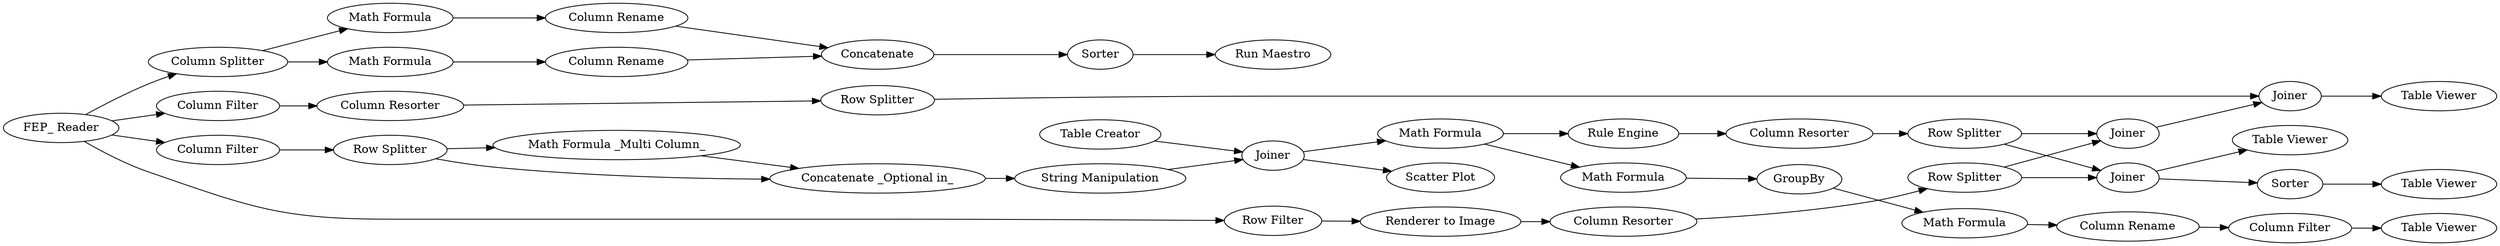 digraph {
	"857347076774199604_15325" [label="Column Splitter"]
	"857347076774199604_15329" [label="Math Formula"]
	"4536531704077336399_15316" [label="Row Splitter"]
	"4536531704077336399_15265" [label="Rule Engine"]
	"4536531704077336399_15291" [label="Table Viewer"]
	"857347076774199604_15327" [label=Concatenate]
	"4536531704077336399_15263" [label="FEP_ Reader"]
	"4536531704077336399_15298" [label="Renderer to Image"]
	"4536531704077336399_15312" [label=Joiner]
	"4536531704077336399_15289" [label="Row Splitter"]
	"4536531704077336399_15302" [label=Joiner]
	"4536531704077336399_15314" [label="Column Filter"]
	"4536531704077336399_15273" [label="String Manipulation"]
	"857347076774199604_15321" [label="Column Rename"]
	"4536531704077336399_15307" [label="Math Formula"]
	"857347076774199604_15328" [label="Math Formula"]
	"4536531704077336399_15270" [label="Row Splitter"]
	"857347076774199604_15330" [label=Sorter]
	"4536531704077336399_15269" [label="Table Creator"]
	"4536531704077336399_15266" [label="Math Formula"]
	"4536531704077336399_15287" [label="Row Splitter"]
	"4536531704077336399_15303" [label=Joiner]
	"4536531704077336399_15320" [label="Run Maestro"]
	"4536531704077336399_15292" [label="Column Resorter"]
	"4536531704077336399_15306" [label="Column Filter"]
	"4536531704077336399_15315" [label="Table Viewer"]
	"4536531704077336399_15294" [label="Table Viewer"]
	"857347076774199604_15326" [label="Column Rename"]
	"4536531704077336399_15324" [label="Scatter Plot"]
	"4536531704077336399_15319" [label="Column Resorter"]
	"4536531704077336399_15310" [label=GroupBy]
	"4536531704077336399_15299" [label="Column Resorter"]
	"4536531704077336399_15281" [label="Column Filter"]
	"4536531704077336399_15276" [label="Row Filter"]
	"4536531704077336399_15267" [label="Math Formula _Multi Column_"]
	"4536531704077336399_15268" [label="Concatenate _Optional in_"]
	"4536531704077336399_15293" [label="Table Viewer"]
	"4536531704077336399_15313" [label="Column Rename"]
	"4536531704077336399_15290" [label=Sorter]
	"4536531704077336399_15272" [label=Joiner]
	"4536531704077336399_15311" [label="Math Formula"]
	"4536531704077336399_15269" -> "4536531704077336399_15272"
	"4536531704077336399_15287" -> "4536531704077336399_15302"
	"4536531704077336399_15289" -> "4536531704077336399_15303"
	"4536531704077336399_15263" -> "4536531704077336399_15276"
	"4536531704077336399_15307" -> "4536531704077336399_15310"
	"4536531704077336399_15267" -> "4536531704077336399_15268"
	"857347076774199604_15328" -> "857347076774199604_15321"
	"857347076774199604_15330" -> "4536531704077336399_15320"
	"4536531704077336399_15303" -> "4536531704077336399_15290"
	"4536531704077336399_15313" -> "4536531704077336399_15314"
	"4536531704077336399_15270" -> "4536531704077336399_15267"
	"857347076774199604_15325" -> "857347076774199604_15328"
	"4536531704077336399_15292" -> "4536531704077336399_15289"
	"4536531704077336399_15290" -> "4536531704077336399_15291"
	"857347076774199604_15326" -> "857347076774199604_15327"
	"4536531704077336399_15289" -> "4536531704077336399_15302"
	"4536531704077336399_15263" -> "857347076774199604_15325"
	"4536531704077336399_15310" -> "4536531704077336399_15311"
	"857347076774199604_15327" -> "857347076774199604_15330"
	"4536531704077336399_15314" -> "4536531704077336399_15315"
	"4536531704077336399_15266" -> "4536531704077336399_15307"
	"4536531704077336399_15311" -> "4536531704077336399_15313"
	"857347076774199604_15321" -> "857347076774199604_15327"
	"4536531704077336399_15270" -> "4536531704077336399_15268"
	"857347076774199604_15329" -> "857347076774199604_15326"
	"4536531704077336399_15266" -> "4536531704077336399_15265"
	"4536531704077336399_15263" -> "4536531704077336399_15281"
	"4536531704077336399_15268" -> "4536531704077336399_15273"
	"4536531704077336399_15316" -> "4536531704077336399_15312"
	"4536531704077336399_15265" -> "4536531704077336399_15292"
	"4536531704077336399_15287" -> "4536531704077336399_15303"
	"4536531704077336399_15273" -> "4536531704077336399_15272"
	"4536531704077336399_15319" -> "4536531704077336399_15316"
	"4536531704077336399_15306" -> "4536531704077336399_15319"
	"4536531704077336399_15312" -> "4536531704077336399_15293"
	"4536531704077336399_15298" -> "4536531704077336399_15299"
	"4536531704077336399_15299" -> "4536531704077336399_15287"
	"857347076774199604_15325" -> "857347076774199604_15329"
	"4536531704077336399_15272" -> "4536531704077336399_15324"
	"4536531704077336399_15276" -> "4536531704077336399_15298"
	"4536531704077336399_15302" -> "4536531704077336399_15312"
	"4536531704077336399_15272" -> "4536531704077336399_15266"
	"4536531704077336399_15303" -> "4536531704077336399_15294"
	"4536531704077336399_15263" -> "4536531704077336399_15306"
	"4536531704077336399_15281" -> "4536531704077336399_15270"
	rankdir=LR
}
